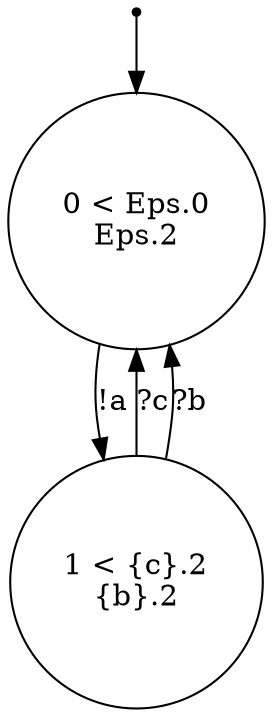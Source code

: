 digraph {
 node [shape=point] ENTRY
 node [shape=circle]
1 [label="1 < {c}.2
{b}.2
"]
0 [label="0 < Eps.0
Eps.2
"]
ENTRY -> 0
1 -> 0 [label="?c"]
1 -> 0 [label="?b"]
0 -> 1 [label="!a"]

}